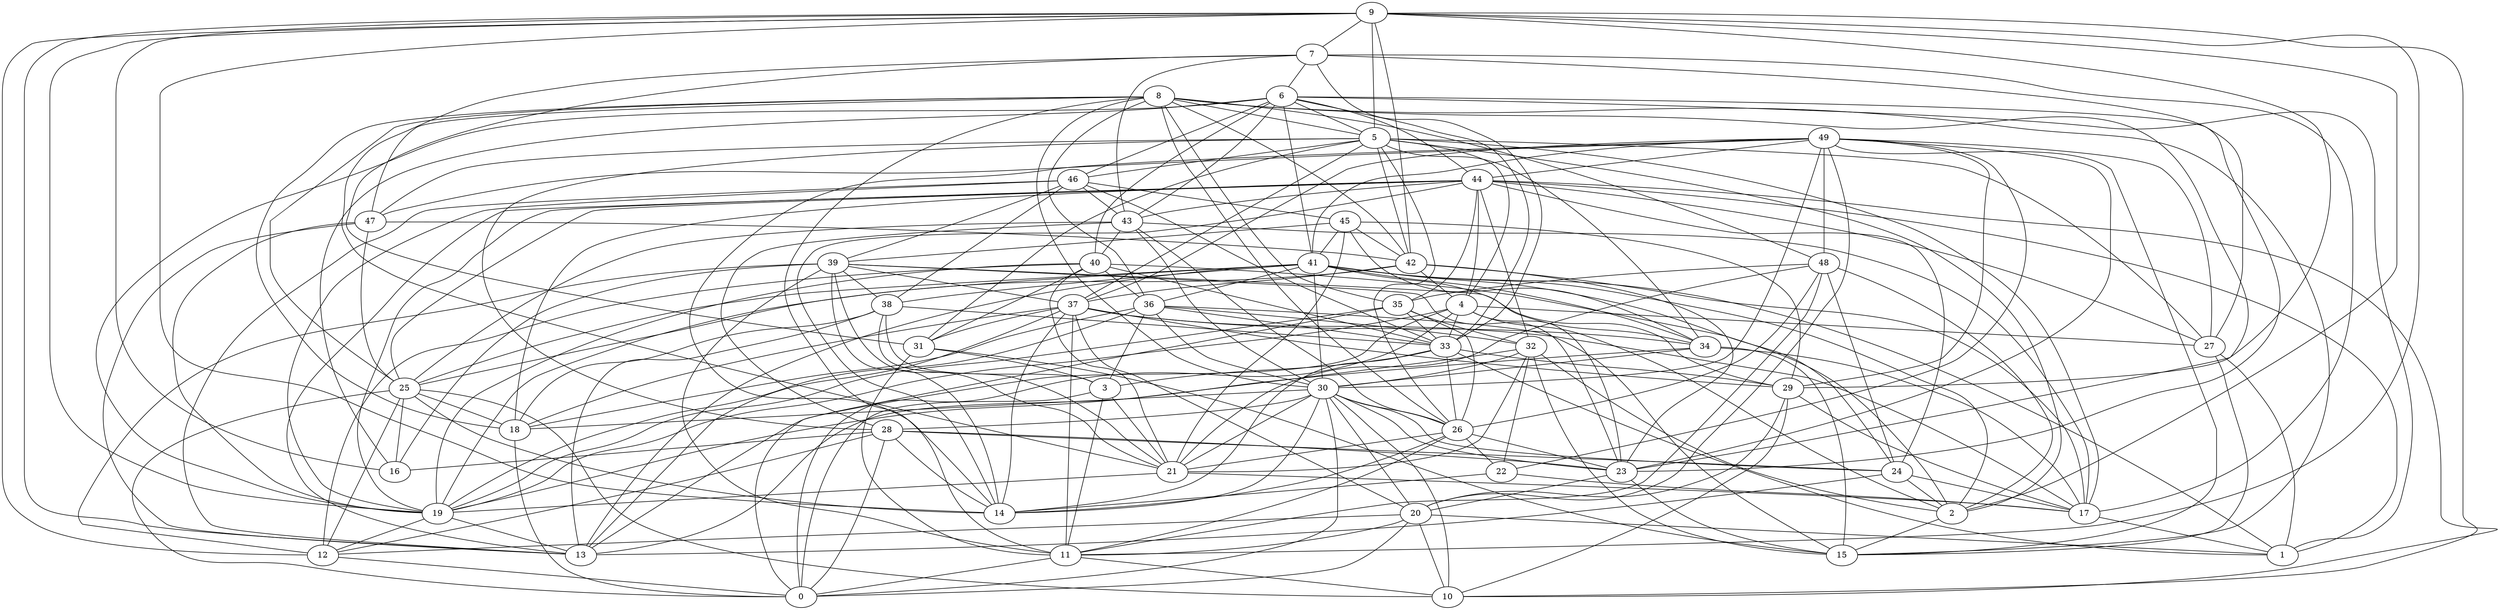 digraph GG_graph {

subgraph G_graph {
edge [color = black]
"33" -> "26" [dir = none]
"33" -> "1" [dir = none]
"33" -> "3" [dir = none]
"34" -> "17" [dir = none]
"34" -> "19" [dir = none]
"34" -> "15" [dir = none]
"34" -> "30" [dir = none]
"31" -> "15" [dir = none]
"31" -> "3" [dir = none]
"31" -> "11" [dir = none]
"40" -> "31" [dir = none]
"40" -> "12" [dir = none]
"40" -> "2" [dir = none]
"40" -> "19" [dir = none]
"22" -> "17" [dir = none]
"35" -> "0" [dir = none]
"35" -> "26" [dir = none]
"27" -> "1" [dir = none]
"27" -> "15" [dir = none]
"19" -> "12" [dir = none]
"48" -> "2" [dir = none]
"48" -> "35" [dir = none]
"48" -> "21" [dir = none]
"48" -> "24" [dir = none]
"37" -> "34" [dir = none]
"37" -> "18" [dir = none]
"37" -> "13" [dir = none]
"37" -> "11" [dir = none]
"44" -> "18" [dir = none]
"44" -> "35" [dir = none]
"44" -> "10" [dir = none]
"44" -> "27" [dir = none]
"44" -> "14" [dir = none]
"44" -> "43" [dir = none]
"44" -> "4" [dir = none]
"44" -> "24" [dir = none]
"44" -> "13" [dir = none]
"44" -> "25" [dir = none]
"5" -> "47" [dir = none]
"5" -> "42" [dir = none]
"5" -> "31" [dir = none]
"5" -> "27" [dir = none]
"5" -> "28" [dir = none]
"5" -> "46" [dir = none]
"5" -> "2" [dir = none]
"5" -> "26" [dir = none]
"9" -> "12" [dir = none]
"9" -> "5" [dir = none]
"9" -> "16" [dir = none]
"9" -> "13" [dir = none]
"9" -> "7" [dir = none]
"9" -> "11" [dir = none]
"9" -> "29" [dir = none]
"43" -> "25" [dir = none]
"43" -> "26" [dir = none]
"43" -> "17" [dir = none]
"36" -> "32" [dir = none]
"36" -> "3" [dir = none]
"36" -> "18" [dir = none]
"36" -> "30" [dir = none]
"23" -> "20" [dir = none]
"23" -> "15" [dir = none]
"21" -> "19" [dir = none]
"20" -> "0" [dir = none]
"20" -> "1" [dir = none]
"20" -> "12" [dir = none]
"29" -> "20" [dir = none]
"29" -> "10" [dir = none]
"11" -> "10" [dir = none]
"39" -> "16" [dir = none]
"39" -> "14" [dir = none]
"39" -> "34" [dir = none]
"39" -> "38" [dir = none]
"39" -> "11" [dir = none]
"39" -> "21" [dir = none]
"39" -> "23" [dir = none]
"7" -> "21" [dir = none]
"7" -> "27" [dir = none]
"7" -> "43" [dir = none]
"46" -> "33" [dir = none]
"46" -> "38" [dir = none]
"41" -> "36" [dir = none]
"41" -> "2" [dir = none]
"41" -> "1" [dir = none]
"41" -> "25" [dir = none]
"41" -> "38" [dir = none]
"41" -> "24" [dir = none]
"28" -> "12" [dir = none]
"28" -> "16" [dir = none]
"38" -> "18" [dir = none]
"38" -> "13" [dir = none]
"8" -> "18" [dir = none]
"8" -> "35" [dir = none]
"8" -> "26" [dir = none]
"8" -> "15" [dir = none]
"8" -> "36" [dir = none]
"8" -> "23" [dir = none]
"32" -> "15" [dir = none]
"32" -> "22" [dir = none]
"32" -> "30" [dir = none]
"32" -> "2" [dir = none]
"26" -> "11" [dir = none]
"26" -> "23" [dir = none]
"26" -> "22" [dir = none]
"25" -> "10" [dir = none]
"25" -> "18" [dir = none]
"2" -> "15" [dir = none]
"42" -> "23" [dir = none]
"42" -> "37" [dir = none]
"49" -> "29" [dir = none]
"49" -> "22" [dir = none]
"49" -> "30" [dir = none]
"49" -> "27" [dir = none]
"49" -> "48" [dir = none]
"49" -> "41" [dir = none]
"49" -> "20" [dir = none]
"49" -> "14" [dir = none]
"49" -> "37" [dir = none]
"47" -> "25" [dir = none]
"47" -> "13" [dir = none]
"24" -> "2" [dir = none]
"24" -> "13" [dir = none]
"30" -> "26" [dir = none]
"30" -> "10" [dir = none]
"30" -> "18" [dir = none]
"30" -> "21" [dir = none]
"30" -> "24" [dir = none]
"30" -> "20" [dir = none]
"30" -> "28" [dir = none]
"3" -> "11" [dir = none]
"3" -> "0" [dir = none]
"6" -> "46" [dir = none]
"6" -> "1" [dir = none]
"6" -> "19" [dir = none]
"6" -> "41" [dir = none]
"6" -> "40" [dir = none]
"45" -> "21" [dir = none]
"45" -> "29" [dir = none]
"45" -> "42" [dir = none]
"45" -> "41" [dir = none]
"45" -> "34" [dir = none]
"45" -> "39" [dir = none]
"4" -> "23" [dir = none]
"4" -> "19" [dir = none]
"4" -> "2" [dir = none]
"4" -> "0" [dir = none]
"4" -> "27" [dir = none]
"8" -> "5" [dir = none]
"9" -> "10" [dir = none]
"46" -> "19" [dir = none]
"8" -> "48" [dir = none]
"19" -> "13" [dir = none]
"30" -> "14" [dir = none]
"36" -> "15" [dir = none]
"49" -> "47" [dir = none]
"44" -> "19" [dir = none]
"6" -> "44" [dir = none]
"41" -> "19" [dir = none]
"8" -> "42" [dir = none]
"38" -> "33" [dir = none]
"25" -> "14" [dir = none]
"9" -> "42" [dir = none]
"39" -> "37" [dir = none]
"7" -> "17" [dir = none]
"43" -> "30" [dir = none]
"28" -> "23" [dir = none]
"48" -> "26" [dir = none]
"41" -> "30" [dir = none]
"22" -> "14" [dir = none]
"41" -> "34" [dir = none]
"30" -> "23" [dir = none]
"37" -> "29" [dir = none]
"29" -> "17" [dir = none]
"43" -> "40" [dir = none]
"46" -> "45" [dir = none]
"6" -> "16" [dir = none]
"49" -> "44" [dir = none]
"5" -> "37" [dir = none]
"18" -> "0" [dir = none]
"28" -> "0" [dir = none]
"30" -> "0" [dir = none]
"7" -> "6" [dir = none]
"32" -> "13" [dir = none]
"47" -> "19" [dir = none]
"11" -> "0" [dir = none]
"38" -> "21" [dir = none]
"36" -> "19" [dir = none]
"32" -> "21" [dir = none]
"46" -> "39" [dir = none]
"33" -> "29" [dir = none]
"37" -> "20" [dir = none]
"41" -> "29" [dir = none]
"49" -> "23" [dir = none]
"44" -> "32" [dir = none]
"42" -> "4" [dir = none]
"38" -> "3" [dir = none]
"46" -> "13" [dir = none]
"8" -> "30" [dir = none]
"5" -> "34" [dir = none]
"44" -> "1" [dir = none]
"9" -> "19" [dir = none]
"41" -> "13" [dir = none]
"6" -> "5" [dir = none]
"46" -> "43" [dir = none]
"49" -> "15" [dir = none]
"26" -> "21" [dir = none]
"43" -> "28" [dir = none]
"37" -> "31" [dir = none]
"47" -> "42" [dir = none]
"7" -> "33" [dir = none]
"39" -> "12" [dir = none]
"28" -> "14" [dir = none]
"35" -> "19" [dir = none]
"35" -> "32" [dir = none]
"21" -> "17" [dir = none]
"4" -> "13" [dir = none]
"40" -> "33" [dir = none]
"6" -> "23" [dir = none]
"12" -> "0" [dir = none]
"25" -> "0" [dir = none]
"37" -> "14" [dir = none]
"8" -> "25" [dir = none]
"40" -> "36" [dir = none]
"9" -> "2" [dir = none]
"48" -> "11" [dir = none]
"40" -> "21" [dir = none]
"17" -> "1" [dir = none]
"42" -> "17" [dir = none]
"5" -> "17" [dir = none]
"35" -> "33" [dir = none]
"6" -> "33" [dir = none]
"24" -> "17" [dir = none]
"25" -> "16" [dir = none]
"28" -> "24" [dir = none]
"3" -> "21" [dir = none]
"26" -> "14" [dir = none]
"33" -> "14" [dir = none]
"8" -> "11" [dir = none]
"6" -> "43" [dir = none]
"42" -> "25" [dir = none]
"37" -> "17" [dir = none]
"36" -> "33" [dir = none]
"8" -> "47" [dir = none]
"4" -> "33" [dir = none]
"7" -> "31" [dir = none]
"9" -> "14" [dir = none]
"25" -> "12" [dir = none]
"20" -> "11" [dir = none]
"20" -> "10" [dir = none]
"5" -> "4" [dir = none]
}

}
